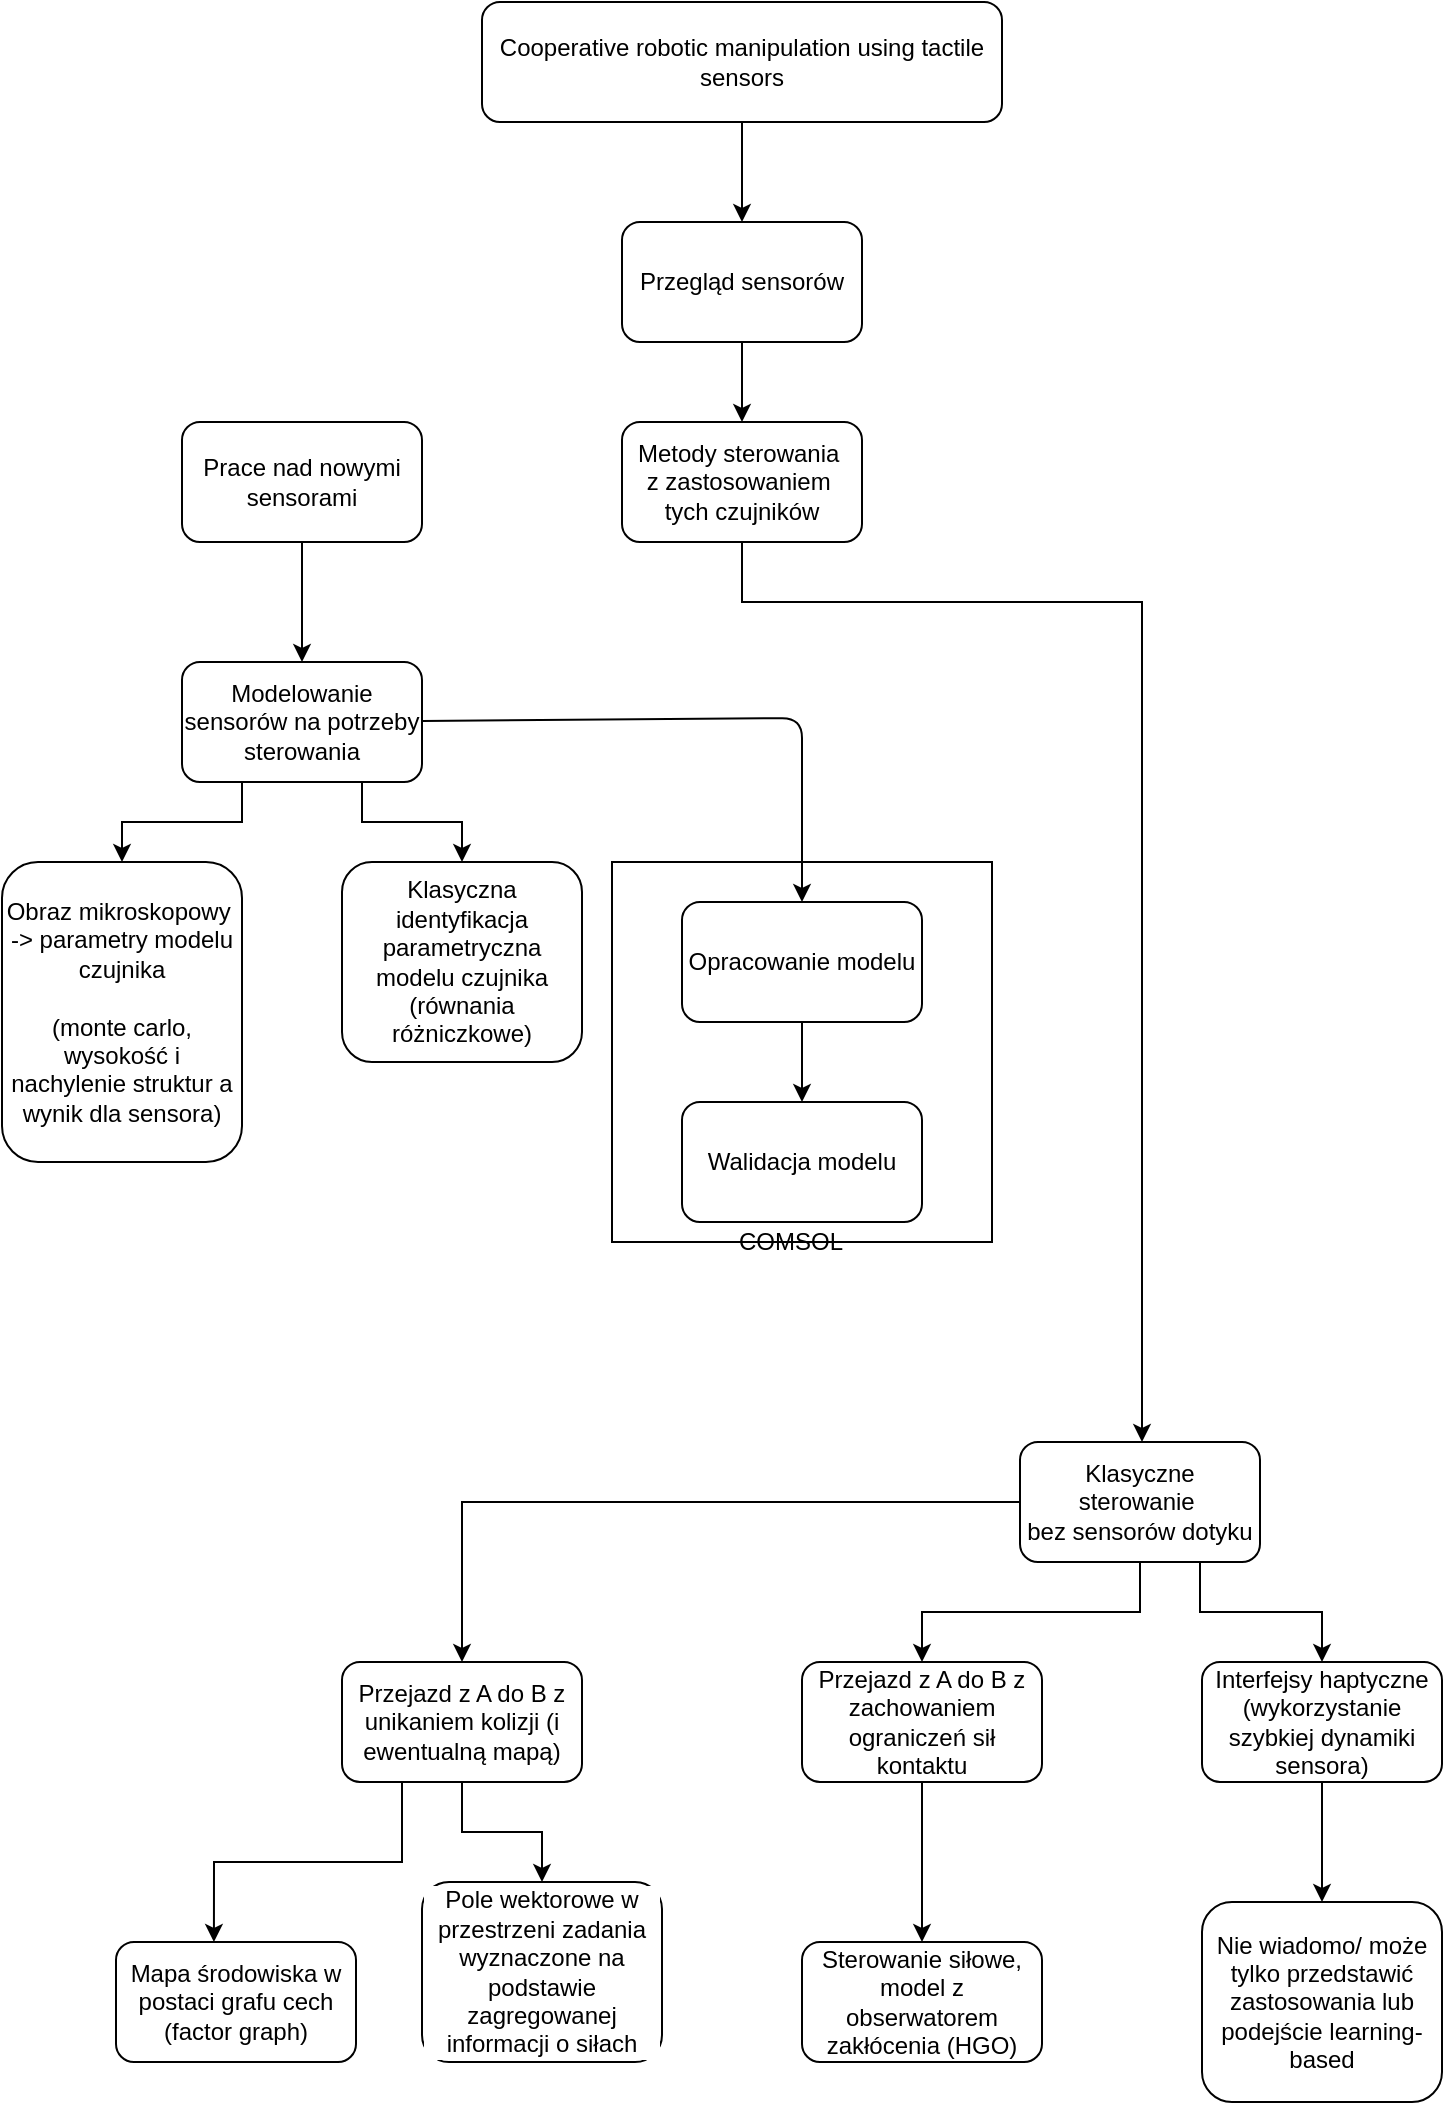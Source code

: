 <mxfile version="13.6.5" type="github">
  <diagram id="r9-fQBcDWzamoNvUdUTU" name="Page-1">
    <mxGraphModel dx="316" dy="-319" grid="1" gridSize="10" guides="1" tooltips="1" connect="1" arrows="1" fold="1" page="1" pageScale="1" pageWidth="827" pageHeight="1169" math="0" shadow="0">
      <root>
        <mxCell id="0" />
        <mxCell id="1" parent="0" />
        <mxCell id="8ie-w5ALnWxVSAA2PKoj-39" value="" style="whiteSpace=wrap;html=1;aspect=fixed;labelBackgroundColor=#FFFFFF;" vertex="1" parent="1">
          <mxGeometry x="325" y="480" width="190" height="190" as="geometry" />
        </mxCell>
        <mxCell id="8ie-w5ALnWxVSAA2PKoj-11" style="edgeStyle=orthogonalEdgeStyle;rounded=0;orthogonalLoop=1;jettySize=auto;html=1;exitX=0.5;exitY=1;exitDx=0;exitDy=0;entryX=0.5;entryY=0;entryDx=0;entryDy=0;" edge="1" parent="1" source="8ie-w5ALnWxVSAA2PKoj-1" target="8ie-w5ALnWxVSAA2PKoj-3">
          <mxGeometry relative="1" as="geometry" />
        </mxCell>
        <mxCell id="8ie-w5ALnWxVSAA2PKoj-1" value="Cooperative robotic manipulation using tactile sensors" style="rounded=1;whiteSpace=wrap;html=1;" vertex="1" parent="1">
          <mxGeometry x="260" y="50" width="260" height="60" as="geometry" />
        </mxCell>
        <mxCell id="8ie-w5ALnWxVSAA2PKoj-10" style="edgeStyle=orthogonalEdgeStyle;rounded=0;orthogonalLoop=1;jettySize=auto;html=1;exitX=0.5;exitY=1;exitDx=0;exitDy=0;" edge="1" parent="1" source="8ie-w5ALnWxVSAA2PKoj-3" target="8ie-w5ALnWxVSAA2PKoj-6">
          <mxGeometry relative="1" as="geometry" />
        </mxCell>
        <mxCell id="8ie-w5ALnWxVSAA2PKoj-3" value="Przegląd sensorów" style="rounded=1;whiteSpace=wrap;html=1;" vertex="1" parent="1">
          <mxGeometry x="330" y="160" width="120" height="60" as="geometry" />
        </mxCell>
        <mxCell id="8ie-w5ALnWxVSAA2PKoj-4" value="Prace nad nowymi sensorami" style="rounded=1;whiteSpace=wrap;html=1;" vertex="1" parent="1">
          <mxGeometry x="110" y="260" width="120" height="60" as="geometry" />
        </mxCell>
        <mxCell id="8ie-w5ALnWxVSAA2PKoj-15" style="edgeStyle=orthogonalEdgeStyle;rounded=0;orthogonalLoop=1;jettySize=auto;html=1;exitX=0.25;exitY=1;exitDx=0;exitDy=0;entryX=0.5;entryY=0;entryDx=0;entryDy=0;" edge="1" parent="1" source="8ie-w5ALnWxVSAA2PKoj-5" target="8ie-w5ALnWxVSAA2PKoj-13">
          <mxGeometry relative="1" as="geometry" />
        </mxCell>
        <mxCell id="8ie-w5ALnWxVSAA2PKoj-18" style="edgeStyle=orthogonalEdgeStyle;rounded=0;orthogonalLoop=1;jettySize=auto;html=1;exitX=0.75;exitY=1;exitDx=0;exitDy=0;" edge="1" parent="1" source="8ie-w5ALnWxVSAA2PKoj-5" target="8ie-w5ALnWxVSAA2PKoj-16">
          <mxGeometry relative="1" as="geometry" />
        </mxCell>
        <mxCell id="8ie-w5ALnWxVSAA2PKoj-5" value="Modelowanie sensorów na potrzeby sterowania" style="rounded=1;whiteSpace=wrap;html=1;" vertex="1" parent="1">
          <mxGeometry x="110" y="380" width="120" height="60" as="geometry" />
        </mxCell>
        <mxCell id="8ie-w5ALnWxVSAA2PKoj-9" style="edgeStyle=orthogonalEdgeStyle;rounded=0;orthogonalLoop=1;jettySize=auto;html=1;exitX=0.5;exitY=1;exitDx=0;exitDy=0;" edge="1" parent="1" source="8ie-w5ALnWxVSAA2PKoj-6">
          <mxGeometry relative="1" as="geometry">
            <mxPoint x="590" y="770" as="targetPoint" />
            <Array as="points">
              <mxPoint x="390" y="350" />
              <mxPoint x="590" y="350" />
            </Array>
          </mxGeometry>
        </mxCell>
        <mxCell id="8ie-w5ALnWxVSAA2PKoj-6" value="Metody sterowania&amp;nbsp;&lt;br&gt;z zastosowaniem&amp;nbsp;&lt;br&gt;tych czujników" style="rounded=1;whiteSpace=wrap;html=1;" vertex="1" parent="1">
          <mxGeometry x="330" y="260" width="120" height="60" as="geometry" />
        </mxCell>
        <mxCell id="8ie-w5ALnWxVSAA2PKoj-8" value="" style="endArrow=classic;html=1;exitX=0.5;exitY=1;exitDx=0;exitDy=0;entryX=0.5;entryY=0;entryDx=0;entryDy=0;" edge="1" parent="1" source="8ie-w5ALnWxVSAA2PKoj-4" target="8ie-w5ALnWxVSAA2PKoj-5">
          <mxGeometry width="50" height="50" relative="1" as="geometry">
            <mxPoint x="390" y="440" as="sourcePoint" />
            <mxPoint x="440" y="390" as="targetPoint" />
          </mxGeometry>
        </mxCell>
        <mxCell id="8ie-w5ALnWxVSAA2PKoj-23" style="edgeStyle=orthogonalEdgeStyle;rounded=0;orthogonalLoop=1;jettySize=auto;html=1;exitX=0.5;exitY=1;exitDx=0;exitDy=0;" edge="1" parent="1" source="8ie-w5ALnWxVSAA2PKoj-12" target="8ie-w5ALnWxVSAA2PKoj-21">
          <mxGeometry relative="1" as="geometry" />
        </mxCell>
        <mxCell id="8ie-w5ALnWxVSAA2PKoj-12" value="Opracowanie modelu" style="rounded=1;whiteSpace=wrap;html=1;" vertex="1" parent="1">
          <mxGeometry x="360" y="500" width="120" height="60" as="geometry" />
        </mxCell>
        <mxCell id="8ie-w5ALnWxVSAA2PKoj-13" value="Obraz mikroskopowy&amp;nbsp;&lt;br&gt;-&amp;gt; parametry modelu czujnika&lt;br&gt;&lt;br&gt;(monte carlo, wysokość i nachylenie struktur a wynik dla sensora)" style="rounded=1;whiteSpace=wrap;html=1;" vertex="1" parent="1">
          <mxGeometry x="20" y="480" width="120" height="150" as="geometry" />
        </mxCell>
        <mxCell id="8ie-w5ALnWxVSAA2PKoj-16" value="Klasyczna identyfikacja parametryczna modelu czujnika (równania różniczkowe)" style="rounded=1;whiteSpace=wrap;html=1;" vertex="1" parent="1">
          <mxGeometry x="190" y="480" width="120" height="100" as="geometry" />
        </mxCell>
        <mxCell id="8ie-w5ALnWxVSAA2PKoj-20" value="" style="endArrow=classic;html=1;entryX=0.5;entryY=0;entryDx=0;entryDy=0;" edge="1" parent="1" source="8ie-w5ALnWxVSAA2PKoj-5" target="8ie-w5ALnWxVSAA2PKoj-12">
          <mxGeometry width="50" height="50" relative="1" as="geometry">
            <mxPoint x="390" y="440" as="sourcePoint" />
            <mxPoint x="440" y="390" as="targetPoint" />
            <Array as="points">
              <mxPoint x="420" y="408" />
            </Array>
          </mxGeometry>
        </mxCell>
        <mxCell id="8ie-w5ALnWxVSAA2PKoj-21" value="Walidacja modelu" style="rounded=1;whiteSpace=wrap;html=1;" vertex="1" parent="1">
          <mxGeometry x="360" y="600" width="120" height="60" as="geometry" />
        </mxCell>
        <mxCell id="8ie-w5ALnWxVSAA2PKoj-30" style="edgeStyle=orthogonalEdgeStyle;rounded=0;orthogonalLoop=1;jettySize=auto;html=1;exitX=0;exitY=0.5;exitDx=0;exitDy=0;" edge="1" parent="1" source="8ie-w5ALnWxVSAA2PKoj-24" target="8ie-w5ALnWxVSAA2PKoj-26">
          <mxGeometry relative="1" as="geometry" />
        </mxCell>
        <mxCell id="8ie-w5ALnWxVSAA2PKoj-31" style="edgeStyle=orthogonalEdgeStyle;rounded=0;orthogonalLoop=1;jettySize=auto;html=1;exitX=0.5;exitY=1;exitDx=0;exitDy=0;" edge="1" parent="1" source="8ie-w5ALnWxVSAA2PKoj-24" target="8ie-w5ALnWxVSAA2PKoj-27">
          <mxGeometry relative="1" as="geometry" />
        </mxCell>
        <mxCell id="8ie-w5ALnWxVSAA2PKoj-32" style="edgeStyle=orthogonalEdgeStyle;rounded=0;orthogonalLoop=1;jettySize=auto;html=1;exitX=0.75;exitY=1;exitDx=0;exitDy=0;entryX=0.5;entryY=0;entryDx=0;entryDy=0;" edge="1" parent="1" source="8ie-w5ALnWxVSAA2PKoj-24" target="8ie-w5ALnWxVSAA2PKoj-28">
          <mxGeometry relative="1" as="geometry" />
        </mxCell>
        <mxCell id="8ie-w5ALnWxVSAA2PKoj-24" value="Klasyczne sterowanie&amp;nbsp;&lt;br&gt;bez sensorów dotyku" style="rounded=1;whiteSpace=wrap;html=1;" vertex="1" parent="1">
          <mxGeometry x="529" y="770" width="120" height="60" as="geometry" />
        </mxCell>
        <mxCell id="8ie-w5ALnWxVSAA2PKoj-53" style="edgeStyle=orthogonalEdgeStyle;rounded=0;orthogonalLoop=1;jettySize=auto;html=1;exitX=0.5;exitY=1;exitDx=0;exitDy=0;entryX=0.5;entryY=0;entryDx=0;entryDy=0;" edge="1" parent="1" source="8ie-w5ALnWxVSAA2PKoj-26" target="8ie-w5ALnWxVSAA2PKoj-45">
          <mxGeometry relative="1" as="geometry" />
        </mxCell>
        <mxCell id="8ie-w5ALnWxVSAA2PKoj-54" style="edgeStyle=orthogonalEdgeStyle;rounded=0;orthogonalLoop=1;jettySize=auto;html=1;exitX=0.25;exitY=1;exitDx=0;exitDy=0;entryX=0.408;entryY=0;entryDx=0;entryDy=0;entryPerimeter=0;" edge="1" parent="1" source="8ie-w5ALnWxVSAA2PKoj-26" target="8ie-w5ALnWxVSAA2PKoj-42">
          <mxGeometry relative="1" as="geometry" />
        </mxCell>
        <mxCell id="8ie-w5ALnWxVSAA2PKoj-26" value="Przejazd z A do B z unikaniem kolizji (i ewentualną mapą)" style="rounded=1;whiteSpace=wrap;html=1;" vertex="1" parent="1">
          <mxGeometry x="190" y="880" width="120" height="60" as="geometry" />
        </mxCell>
        <mxCell id="8ie-w5ALnWxVSAA2PKoj-51" style="edgeStyle=orthogonalEdgeStyle;rounded=0;orthogonalLoop=1;jettySize=auto;html=1;exitX=0.5;exitY=1;exitDx=0;exitDy=0;" edge="1" parent="1" source="8ie-w5ALnWxVSAA2PKoj-27" target="8ie-w5ALnWxVSAA2PKoj-49">
          <mxGeometry relative="1" as="geometry" />
        </mxCell>
        <mxCell id="8ie-w5ALnWxVSAA2PKoj-27" value="Przejazd z A do B z zachowaniem ograniczeń sił kontaktu" style="rounded=1;whiteSpace=wrap;html=1;" vertex="1" parent="1">
          <mxGeometry x="420" y="880" width="120" height="60" as="geometry" />
        </mxCell>
        <mxCell id="8ie-w5ALnWxVSAA2PKoj-48" style="edgeStyle=orthogonalEdgeStyle;rounded=0;orthogonalLoop=1;jettySize=auto;html=1;exitX=0.5;exitY=1;exitDx=0;exitDy=0;entryX=0.5;entryY=0;entryDx=0;entryDy=0;" edge="1" parent="1" source="8ie-w5ALnWxVSAA2PKoj-28" target="8ie-w5ALnWxVSAA2PKoj-46">
          <mxGeometry relative="1" as="geometry" />
        </mxCell>
        <mxCell id="8ie-w5ALnWxVSAA2PKoj-28" value="Interfejsy haptyczne&lt;br&gt;(wykorzystanie szybkiej dynamiki sensora)" style="rounded=1;whiteSpace=wrap;html=1;" vertex="1" parent="1">
          <mxGeometry x="620" y="880" width="120" height="60" as="geometry" />
        </mxCell>
        <mxCell id="8ie-w5ALnWxVSAA2PKoj-40" value="COMSOL" style="text;html=1;align=center;verticalAlign=middle;resizable=0;points=[];autosize=1;" vertex="1" parent="1">
          <mxGeometry x="379" y="660" width="70" height="20" as="geometry" />
        </mxCell>
        <mxCell id="8ie-w5ALnWxVSAA2PKoj-42" value="Mapa środowiska w postaci grafu cech (factor graph)" style="rounded=1;whiteSpace=wrap;html=1;labelBackgroundColor=#FFFFFF;" vertex="1" parent="1">
          <mxGeometry x="77" y="1020" width="120" height="60" as="geometry" />
        </mxCell>
        <mxCell id="8ie-w5ALnWxVSAA2PKoj-45" value="Pole wektorowe w przestrzeni zadania wyznaczone na podstawie zagregowanej informacji o siłach" style="rounded=1;whiteSpace=wrap;html=1;labelBackgroundColor=#FFFFFF;" vertex="1" parent="1">
          <mxGeometry x="230" y="990" width="120" height="90" as="geometry" />
        </mxCell>
        <mxCell id="8ie-w5ALnWxVSAA2PKoj-46" value="Nie wiadomo/ może tylko przedstawić zastosowania lub podejście learning-based" style="rounded=1;whiteSpace=wrap;html=1;labelBackgroundColor=#FFFFFF;" vertex="1" parent="1">
          <mxGeometry x="620" y="1000" width="120" height="100" as="geometry" />
        </mxCell>
        <mxCell id="8ie-w5ALnWxVSAA2PKoj-49" value="Sterowanie siłowe,&lt;br&gt;model z obserwatorem zakłócenia (HGO)" style="rounded=1;whiteSpace=wrap;html=1;" vertex="1" parent="1">
          <mxGeometry x="420" y="1020" width="120" height="60" as="geometry" />
        </mxCell>
      </root>
    </mxGraphModel>
  </diagram>
</mxfile>
